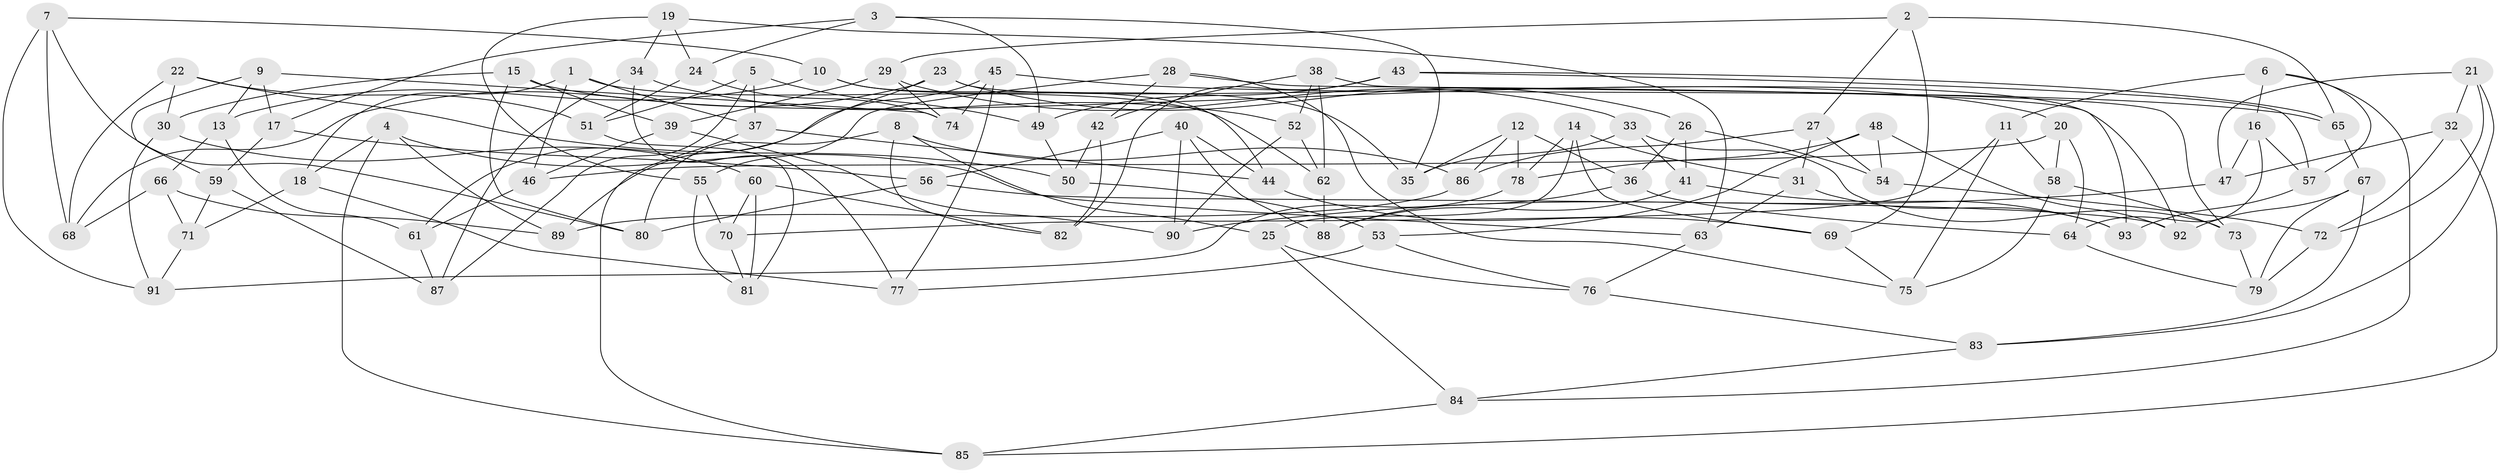 // Generated by graph-tools (version 1.1) at 2025/37/03/09/25 02:37:54]
// undirected, 93 vertices, 186 edges
graph export_dot {
graph [start="1"]
  node [color=gray90,style=filled];
  1;
  2;
  3;
  4;
  5;
  6;
  7;
  8;
  9;
  10;
  11;
  12;
  13;
  14;
  15;
  16;
  17;
  18;
  19;
  20;
  21;
  22;
  23;
  24;
  25;
  26;
  27;
  28;
  29;
  30;
  31;
  32;
  33;
  34;
  35;
  36;
  37;
  38;
  39;
  40;
  41;
  42;
  43;
  44;
  45;
  46;
  47;
  48;
  49;
  50;
  51;
  52;
  53;
  54;
  55;
  56;
  57;
  58;
  59;
  60;
  61;
  62;
  63;
  64;
  65;
  66;
  67;
  68;
  69;
  70;
  71;
  72;
  73;
  74;
  75;
  76;
  77;
  78;
  79;
  80;
  81;
  82;
  83;
  84;
  85;
  86;
  87;
  88;
  89;
  90;
  91;
  92;
  93;
  1 -- 37;
  1 -- 18;
  1 -- 62;
  1 -- 46;
  2 -- 65;
  2 -- 69;
  2 -- 29;
  2 -- 27;
  3 -- 35;
  3 -- 17;
  3 -- 24;
  3 -- 49;
  4 -- 89;
  4 -- 18;
  4 -- 85;
  4 -- 63;
  5 -- 49;
  5 -- 37;
  5 -- 51;
  5 -- 87;
  6 -- 11;
  6 -- 84;
  6 -- 57;
  6 -- 16;
  7 -- 10;
  7 -- 91;
  7 -- 80;
  7 -- 68;
  8 -- 25;
  8 -- 80;
  8 -- 82;
  8 -- 86;
  9 -- 13;
  9 -- 59;
  9 -- 17;
  9 -- 74;
  10 -- 44;
  10 -- 35;
  10 -- 13;
  11 -- 70;
  11 -- 58;
  11 -- 75;
  12 -- 35;
  12 -- 36;
  12 -- 78;
  12 -- 86;
  13 -- 66;
  13 -- 61;
  14 -- 78;
  14 -- 31;
  14 -- 25;
  14 -- 69;
  15 -- 20;
  15 -- 39;
  15 -- 30;
  15 -- 80;
  16 -- 57;
  16 -- 47;
  16 -- 64;
  17 -- 56;
  17 -- 59;
  18 -- 77;
  18 -- 71;
  19 -- 34;
  19 -- 55;
  19 -- 24;
  19 -- 63;
  20 -- 58;
  20 -- 64;
  20 -- 46;
  21 -- 72;
  21 -- 83;
  21 -- 47;
  21 -- 32;
  22 -- 51;
  22 -- 30;
  22 -- 50;
  22 -- 68;
  23 -- 89;
  23 -- 68;
  23 -- 92;
  23 -- 26;
  24 -- 74;
  24 -- 51;
  25 -- 84;
  25 -- 76;
  26 -- 41;
  26 -- 36;
  26 -- 54;
  27 -- 54;
  27 -- 31;
  27 -- 86;
  28 -- 42;
  28 -- 55;
  28 -- 75;
  28 -- 93;
  29 -- 33;
  29 -- 74;
  29 -- 39;
  30 -- 60;
  30 -- 91;
  31 -- 93;
  31 -- 63;
  32 -- 85;
  32 -- 47;
  32 -- 72;
  33 -- 35;
  33 -- 73;
  33 -- 41;
  34 -- 52;
  34 -- 87;
  34 -- 77;
  36 -- 88;
  36 -- 64;
  37 -- 85;
  37 -- 44;
  38 -- 52;
  38 -- 62;
  38 -- 42;
  38 -- 73;
  39 -- 90;
  39 -- 46;
  40 -- 44;
  40 -- 88;
  40 -- 56;
  40 -- 90;
  41 -- 93;
  41 -- 88;
  42 -- 50;
  42 -- 82;
  43 -- 49;
  43 -- 57;
  43 -- 65;
  43 -- 82;
  44 -- 69;
  45 -- 77;
  45 -- 74;
  45 -- 65;
  45 -- 61;
  46 -- 61;
  47 -- 90;
  48 -- 78;
  48 -- 53;
  48 -- 54;
  48 -- 92;
  49 -- 50;
  50 -- 53;
  51 -- 81;
  52 -- 90;
  52 -- 62;
  53 -- 77;
  53 -- 76;
  54 -- 72;
  55 -- 70;
  55 -- 81;
  56 -- 80;
  56 -- 92;
  57 -- 93;
  58 -- 73;
  58 -- 75;
  59 -- 71;
  59 -- 87;
  60 -- 70;
  60 -- 81;
  60 -- 82;
  61 -- 87;
  62 -- 88;
  63 -- 76;
  64 -- 79;
  65 -- 67;
  66 -- 68;
  66 -- 89;
  66 -- 71;
  67 -- 83;
  67 -- 79;
  67 -- 92;
  69 -- 75;
  70 -- 81;
  71 -- 91;
  72 -- 79;
  73 -- 79;
  76 -- 83;
  78 -- 91;
  83 -- 84;
  84 -- 85;
  86 -- 89;
}
